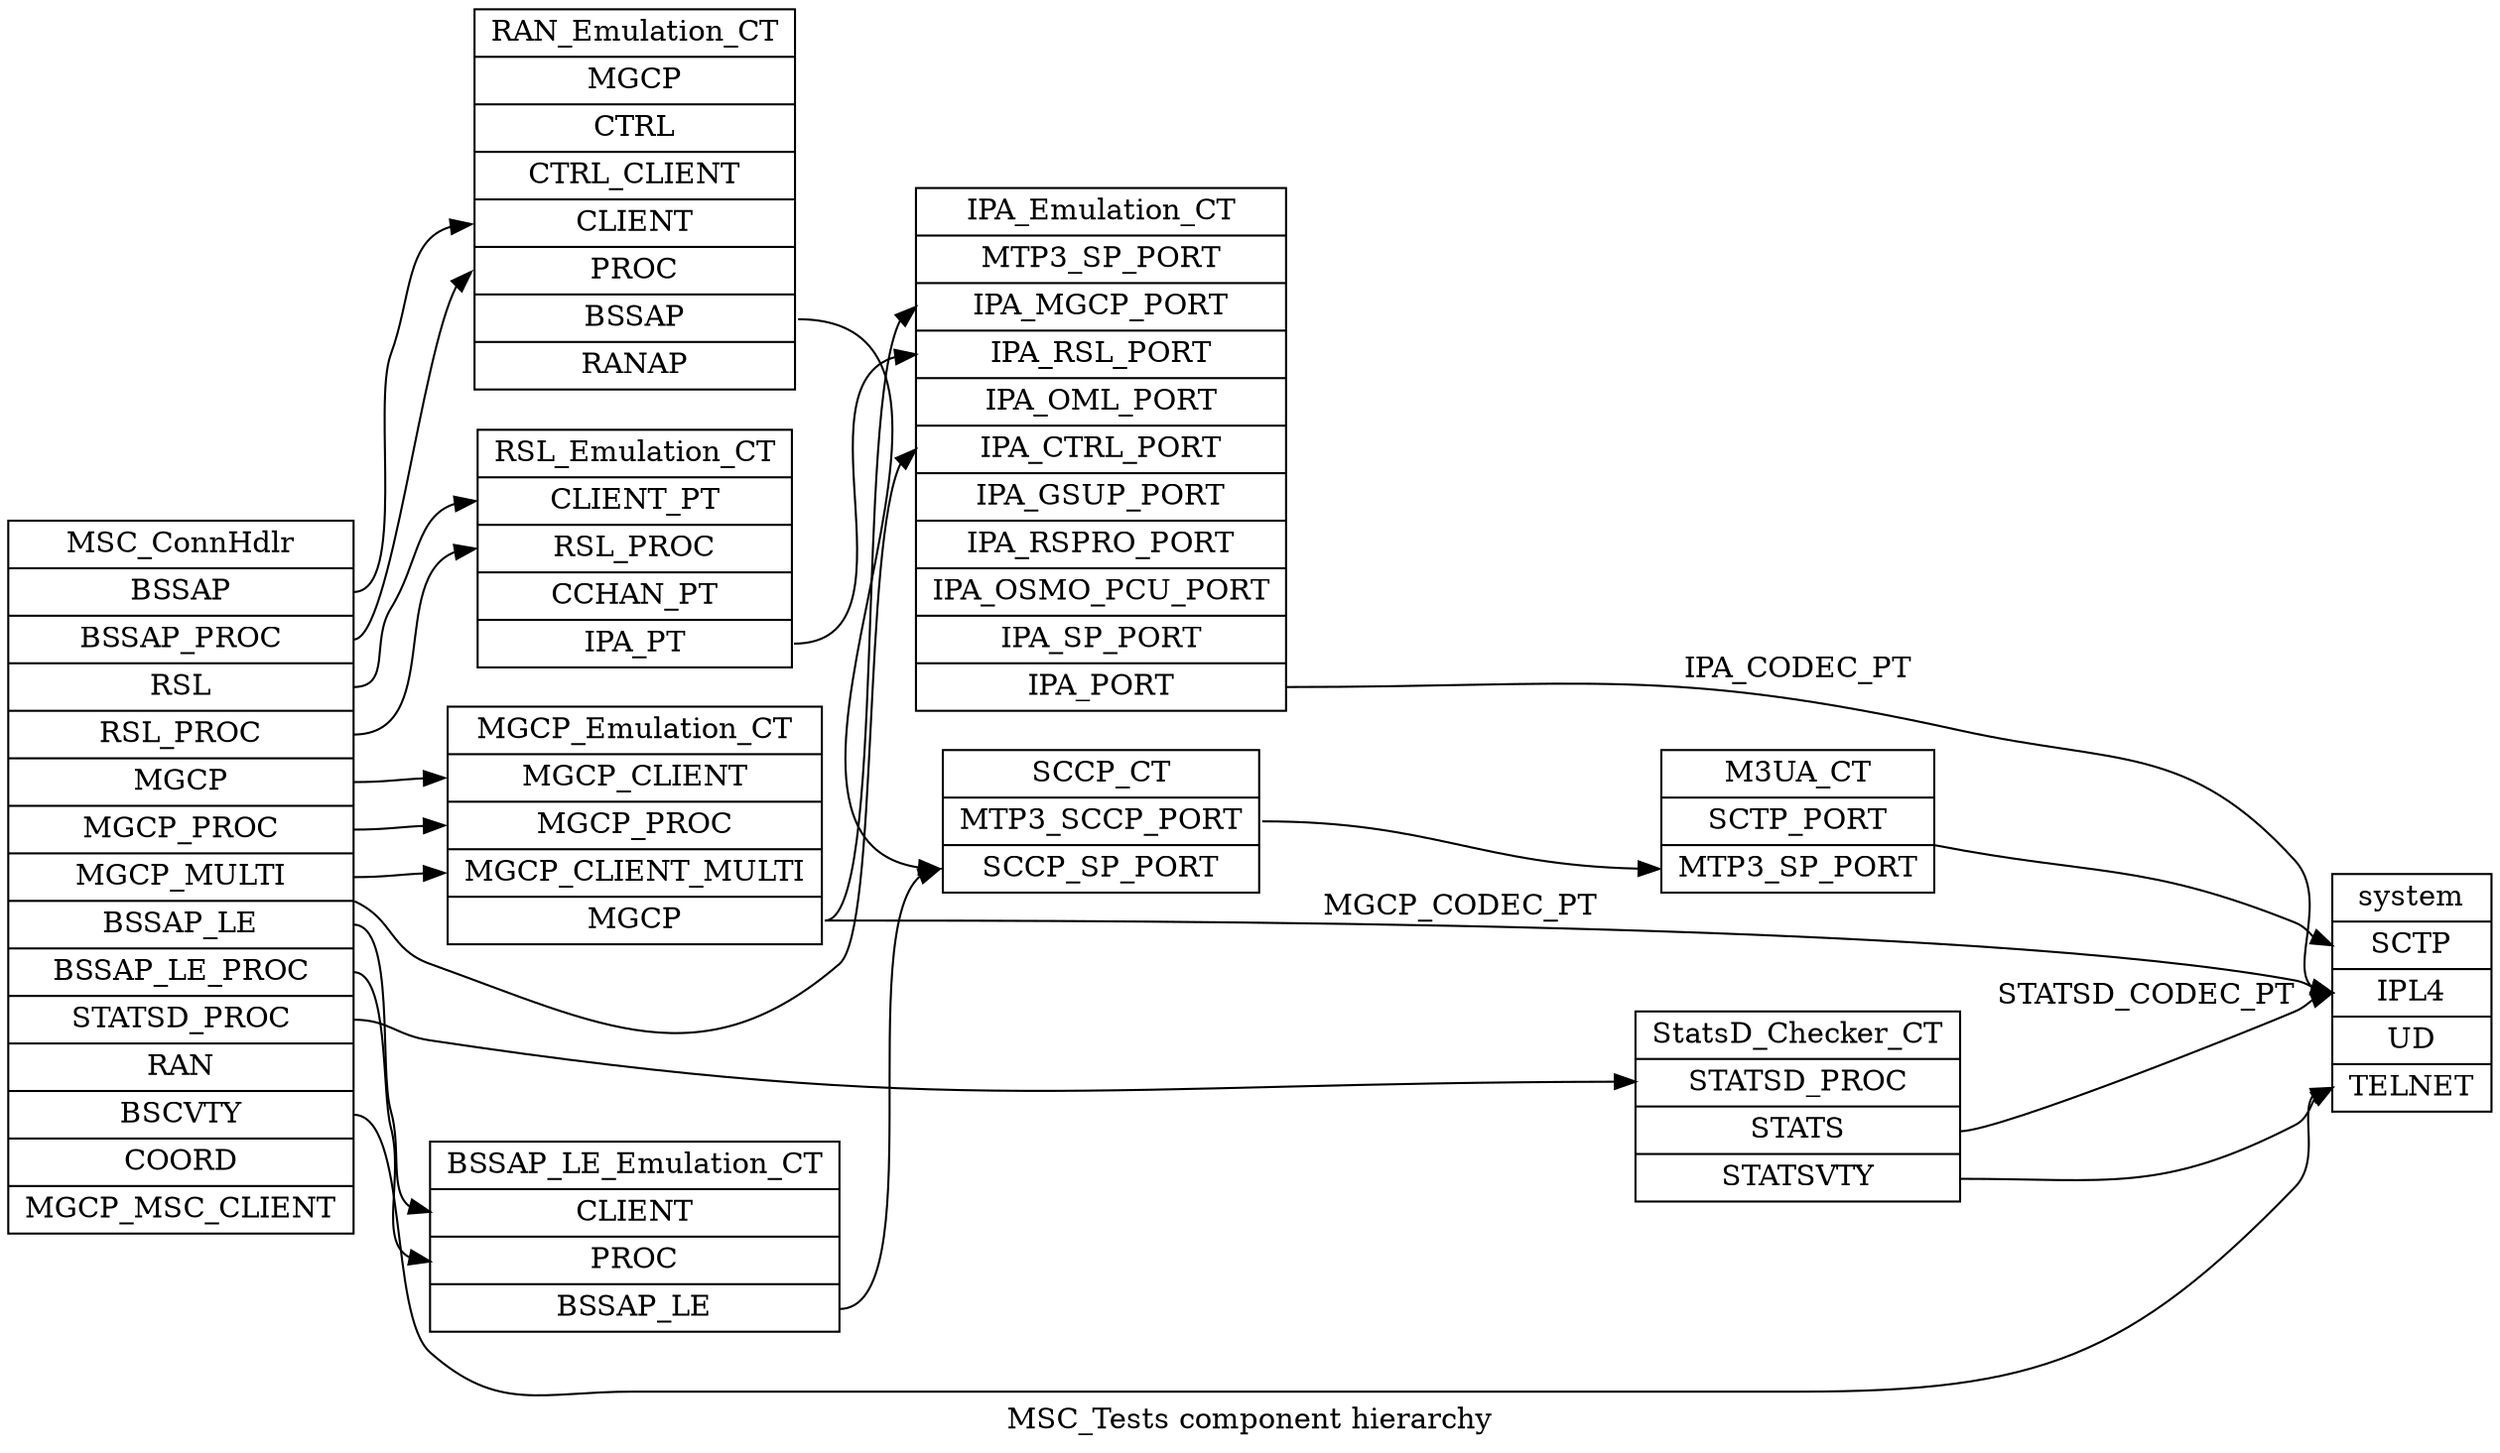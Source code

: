 digraph G {
	rankdir = LR;
	label = "MSC_Tests component hierarchy";

	"MSC_ConnHdlr" [
		shape = "record"
		label = "<f0> MSC_ConnHdlr | <BSSAP> BSSAP | <BSSAP_PROC> BSSAP_PROC | <RSL> RSL | <RSL_PROC> RSL_PROC | <MGCP> MGCP | <MGCP_PROC> MGCP_PROC | <MGCP_MULTI> MGCP_MULTI | <BSSAP_LE> BSSAP_LE | <BSSAP_LE_PROC> BSSAP_LE_PROC | <STATSD_PROC> STATSD_PROC | <RAN> RAN | <BSCVTY> BSCVTY | <COORD> COORD | <MGCP_MSC_CLIENT> MGCP_MSC_CLIENT"
	];

	"RAN_Emulation_CT" [
		shape = "record"
		label = "<f0> RAN_Emulation_CT | <MGCP> MGCP | <CTRL> CTRL | <CTRL_CLIENT> CTRL_CLIENT | <CLIENT> CLIENT | <PROC> PROC | <BSSAP> BSSAP | <RANAP> RANAP"
	];
	"RAN_Emulation_CT":BSSAP -> "SCCP_CT":SCCP_SP_PORT
	"MSC_ConnHdlr":BSSAP -> "RAN_Emulation_CT":CLIENT
	"MSC_ConnHdlr":BSSAP_PROC -> "RAN_Emulation_CT":PROC
	"MSC_ConnHdlr":IPA_CTRL -> "IPA_Emulation_CT":IPA_CTRL_PORT

	"RSL_Emulation_CT" [
		shape = "record"
		label = "<f0> RSL_Emulation_CT | <CLIENT_PT> CLIENT_PT | <RSL_PROC> RSL_PROC | <CCHAN_PT> CCHAN_PT | <IPA_PT> IPA_PT"
	]
	"RSL_Emulation_CT":IPA_PT -> "IPA_Emulation_CT":IPA_RSL_PORT
	"MSC_ConnHdlr":RSL -> "RSL_Emulation_CT":CLIENT_PT
	"MSC_ConnHdlr":RSL_PROC -> "RSL_Emulation_CT":RSL_PROC

	"BSSAP_LE_Emulation_CT" [
		shape = "record"
		label = "<f0> BSSAP_LE_Emulation_CT | <CLIENT> CLIENT | <PROC> PROC | <BSSAP_LE> BSSAP_LE"
	]
	"BSSAP_LE_Emulation_CT":BSSAP_LE -> "SCCP_CT":SCCP_SP_PORT
	"MSC_ConnHdlr":BSSAP_LE -> "BSSAP_LE_Emulation_CT":CLIENT
	"MSC_ConnHdlr":BSSAP_LE_PROC -> "BSSAP_LE_Emulation_CT":PROC

	"SCCP_CT" [
		shape = "record"
		label = "<f0> SCCP_CT | <MTP3_SCCP_PORT> MTP3_SCCP_PORT | <SCCP_SP_PORT> SCCP_SP_PORT"
	];
	"SCCP_CT":MTP3_SCCP_PORT -> "M3UA_CT":MTP3_SP_PORT

	"M3UA_CT" [

		shape = "record"
		label = "<f0> M3UA_CT | <STCP_PORT> SCTP_PORT | <MTP3_SP_PORT> MTP3_SP_PORT"
	];
	"M3UA_CT":SCTP_PORT -> "system":SCTP


	"StatsD_Checker_CT" [
		shape = "record"
		label = "<f0> StatsD_Checker_CT | <STATSD_PROC> STATSD_PROC | <STATS> STATS | <STATSVTY> STATSVTY"
	]
	"StatsD_Checker_CT":STATS -> "system":IPL4 [label="STATSD_CODEC_PT"]
	"StatsD_Checker_CT":STATSVTY -> "system":TELNET
	"MSC_ConnHdlr":STATSD_PROC -> "StatsD_Checker_CT":STATSD_PROC


	"MGCP_Emulation_CT" [
		shape = "record"
		label = "<f0> MGCP_Emulation_CT | <MGCP_CLIENT> MGCP_CLIENT | <MGCP_PROC> MGCP_PROC | <MGCP_CLIENT_MULTI> MGCP_CLIENT_MULTI | <MGCP> MGCP"
	]
	"MGCP_Emulation_CT":MGCP -> "system":IPL4 [label="MGCP_CODEC_PT"]
	"MGCP_Emulation_CT":MGCP -> "IPA_Emulation_CT":IPA_MGCP_PORT
	"MSC_ConnHdlr":MGCP -> "MGCP_Emulation_CT":MGCP_CLIENT
	"MSC_ConnHdlr":MGCP_PROC -> "MGCP_Emulation_CT":MGCP_PROC
	"MSC_ConnHdlr":MGCP_MULTI -> "MGCP_Emulation_CT":MGCP_CLIENT_MULTI
	"MSC_ConnHdlr":BSCVTY -> "system":TELNET


	"IPA_Emulation_CT" [
		shape = "record"
		label = "<f0> IPA_Emulation_CT | <MTP3_SP_PORT> MTP3_SP_PORT | <IPA_MGCP_PORT> IPA_MGCP_PORT | <IPA_RSL_PORT> IPA_RSL_PORT | <IPA_OML_PORT> IPA_OML_PORT | <IPA_CTRL_PORT> IPA_CTRL_PORT | <IPA_GSUP_PORT> IPA_GSUP_PORT | <IPA_RSPRO_PORT> IPA_RSPRO_PORT | <IPA_OSMO_PCU_PORT> IPA_OSMO_PCU_PORT | <IPA_SP_PORT> IPA_SP_PORT | <IPA_PORT> IPA_PORT"
	];
	"IPA_Emulation_CT":IPA_PORT -> "system":IPL4 [label="IPA_CODEC_PT"]


	"system" [
		shape = "record"
		label = "<f0> system | <SCTP> SCTP | <IPL4> IPL4 | <UD> UD | <TELNET> TELNET"
	];
}
